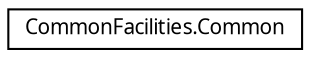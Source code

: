 digraph "Graphical Class Hierarchy"
{
  edge [fontname="FreeSans.ttf",fontsize="10",labelfontname="FreeSans.ttf",labelfontsize="10"];
  node [fontname="FreeSans.ttf",fontsize="10",shape=record];
  rankdir="LR";
  Node1 [label="CommonFacilities.Common",height=0.2,width=0.4,color="black", fillcolor="white", style="filled",URL="$class_common_facilities_1_1_common.html",tooltip="Функции для общего пользования "];
}
